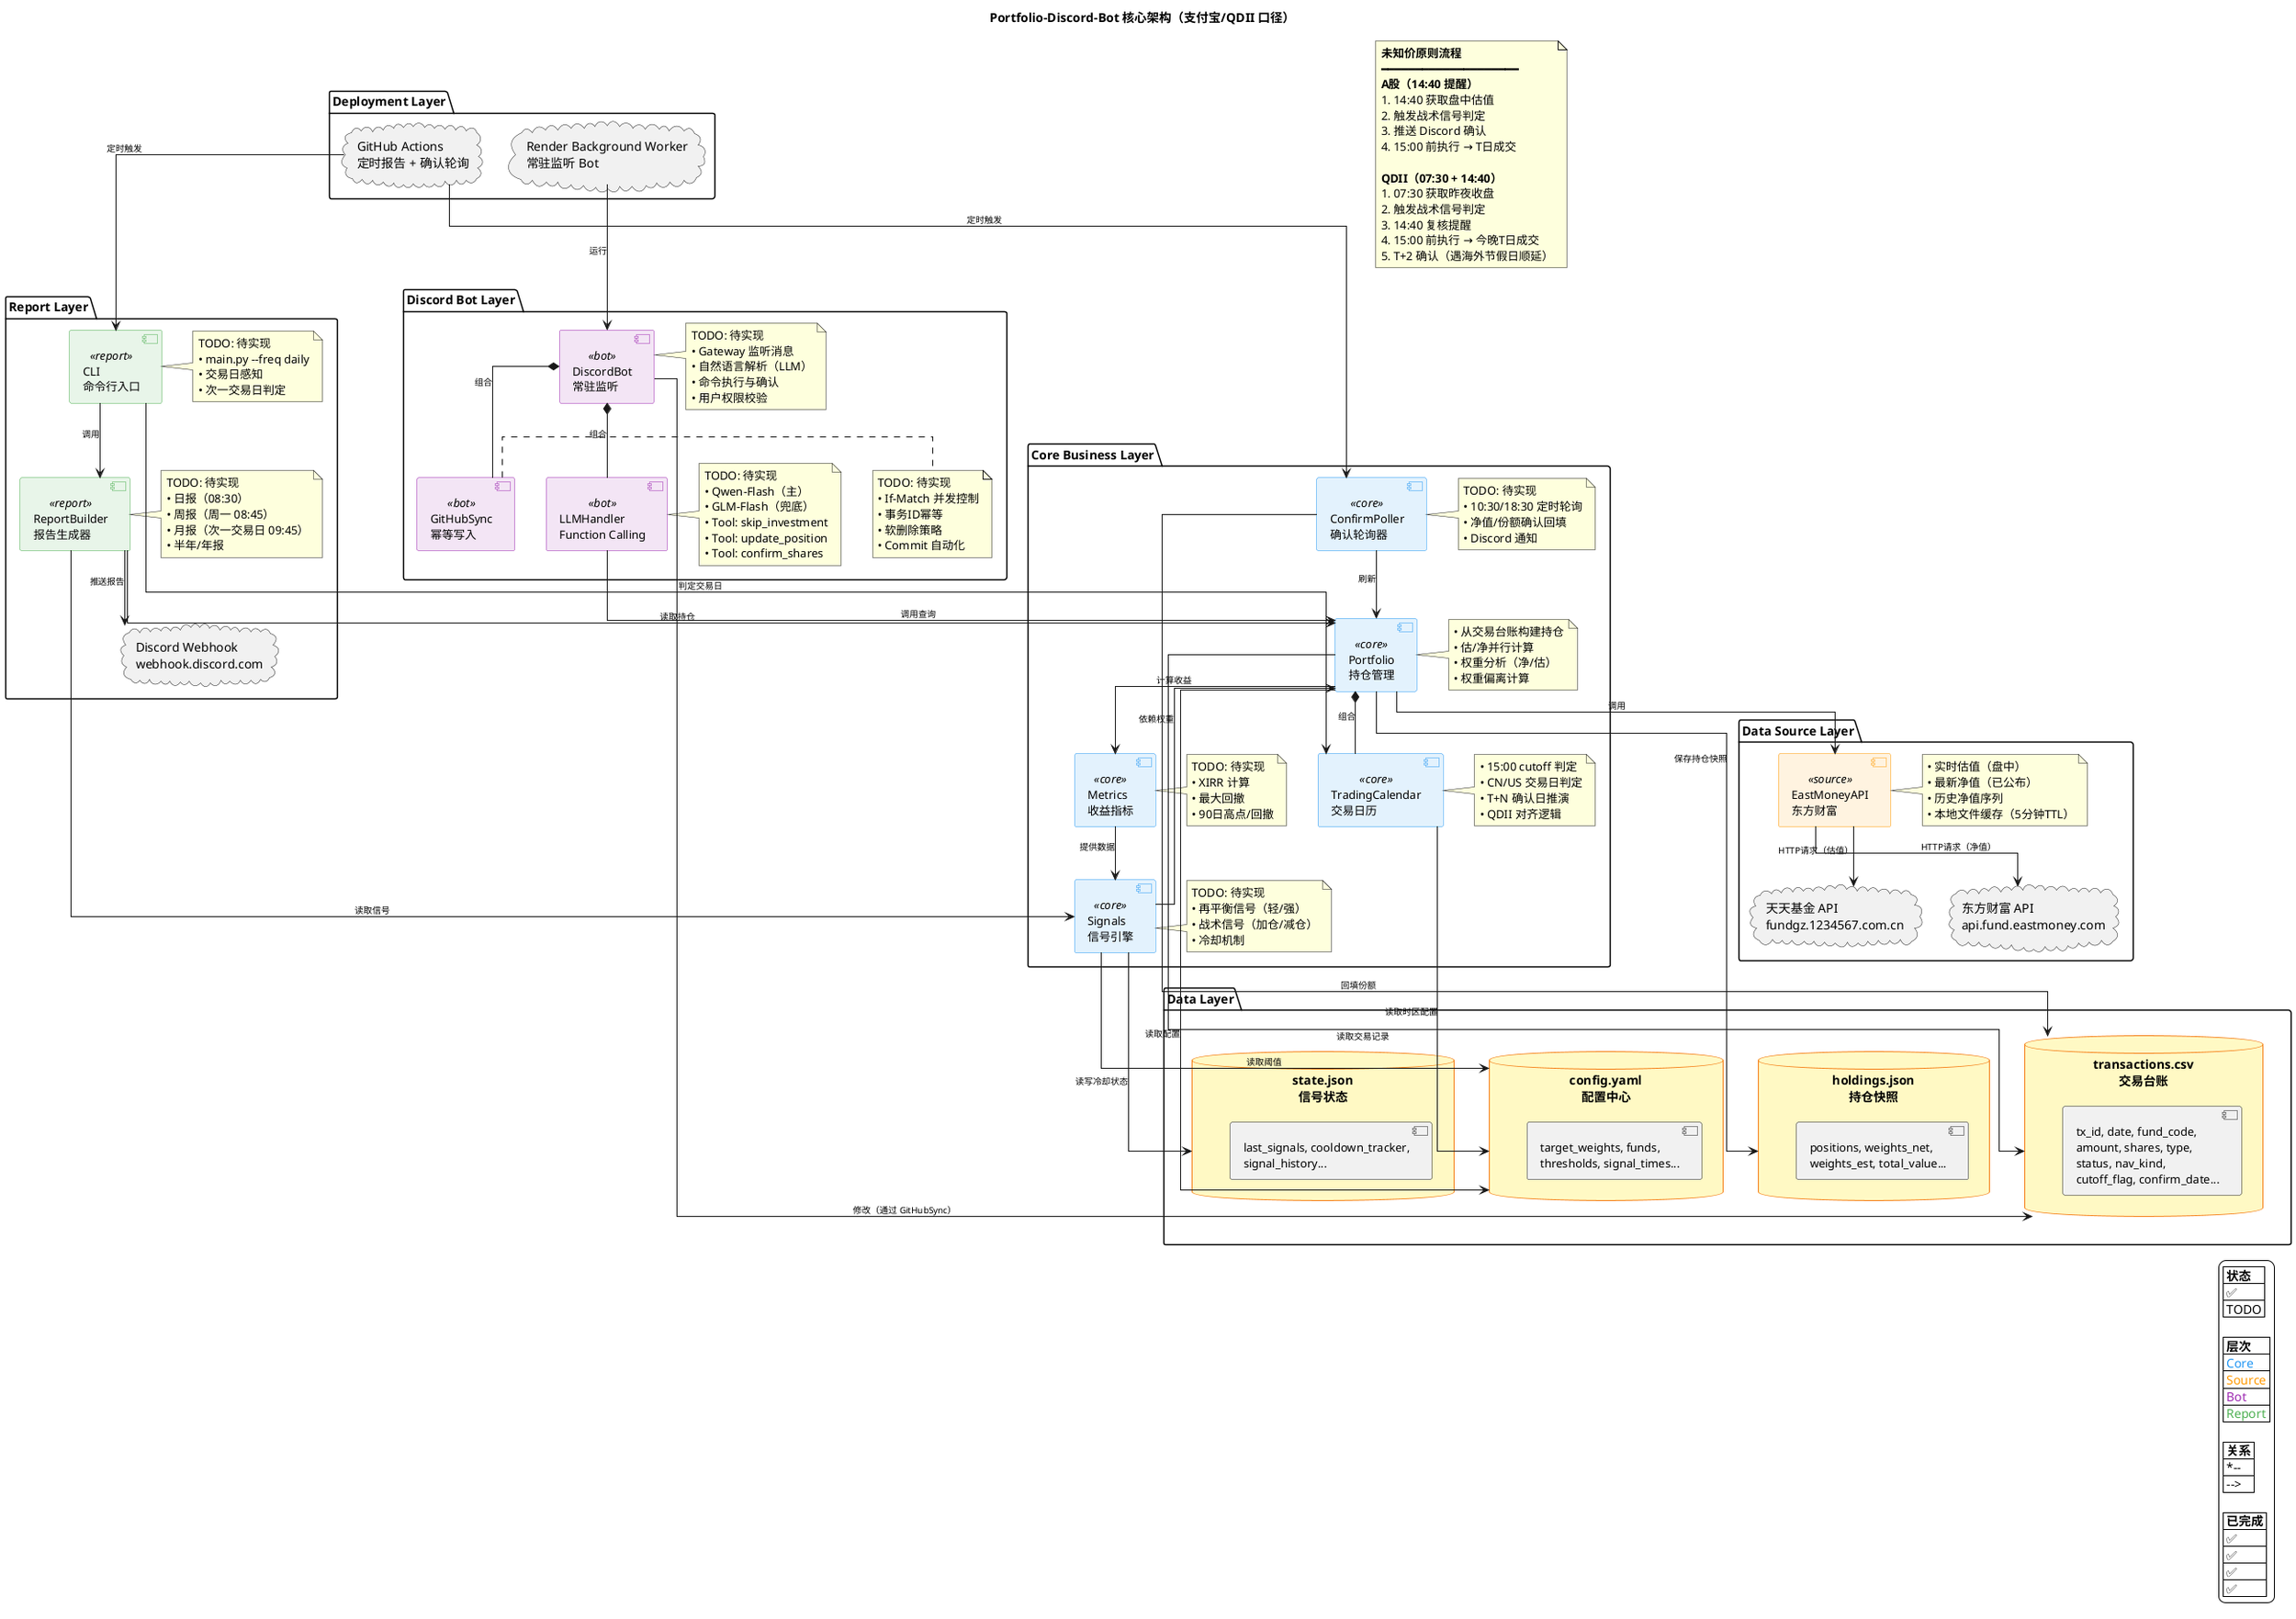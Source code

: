 @startuml Portfolio-Discord-Bot 核心架构
skinparam backgroundColor white
skinparam defaultFontName "PingFang SC,Microsoft YaHei,SimHei,Arial Unicode MS"
skinparam linetype ortho

title Portfolio-Discord-Bot 核心架构（支付宝/QDII 口径）

' 样式定义
skinparam component {
  BackgroundColor<<core>> #E3F2FD
  BorderColor<<core>> #2196F3
  BackgroundColor<<source>> #FFF3E0
  BorderColor<<source>> #FF9800
  BackgroundColor<<bot>> #F3E5F5
  BorderColor<<bot>> #9C27B0
  BackgroundColor<<report>> #E8F5E9
  BorderColor<<report>> #4CAF50
  FontSize 13
}

skinparam database {
  BackgroundColor #FFF9C4
  BorderColor #F57F17
}

skinparam arrow {
  FontSize 10
}

' ============================================================
' 数据层
' ============================================================

package "Data Layer" {
  database "transactions.csv\n交易台账" as TxDB {
    [tx_id, date, fund_code,\namount, shares, type,\nstatus, nav_kind,\ncutoff_flag, confirm_date...]
  }
  
  database "holdings.json\n持仓快照" as HoldingsDB {
    [positions, weights_net,\nweights_est, total_value...]
  }
  
  database "state.json\n信号状态" as StateDB {
    [last_signals, cooldown_tracker,\nsignal_history...]
  }
  
  database "config.yaml\n配置中心" as ConfigDB {
    [target_weights, funds,\nthresholds, signal_times...]
  }
}

' ============================================================
' 核心业务层
' ============================================================

package "Core Business Layer" {
  
  [TradingCalendar\n交易日历] as Calendar <<core>>
  note right of Calendar
    • 15:00 cutoff 判定
    • CN/US 交易日判定
    • T+N 确认日推演
    • QDII 对齐逻辑
  end note
  
  [Portfolio\n持仓管理] as Portfolio <<core>>
  note right of Portfolio
    • 从交易台账构建持仓
    • 估/净并行计算
    • 权重分析（净/估）
    • 权重偏离计算
  end note
  
  [Metrics\n收益指标] as Metrics <<core>>
  note right of Metrics
    TODO: 待实现
    • XIRR 计算
    • 最大回撤
    • 90日高点/回撤
  end note
  
  [Signals\n信号引擎] as Signals <<core>>
  note right of Signals
    TODO: 待实现
    • 再平衡信号（轻/强）
    • 战术信号（加仓/减仓）
    • 冷却机制
  end note
  
  [ConfirmPoller\n确认轮询器] as ConfirmPoller <<core>>
  note right of ConfirmPoller
    TODO: 待实现
    • 10:30/18:30 定时轮询
    • 净值/份额确认回填
    • Discord 通知
  end note
}

' ============================================================
' 数据源层
' ============================================================

package "Data Source Layer" {
  
  [EastMoneyAPI\n东方财富] as EastMoney <<source>>
  note right of EastMoney
    • 实时估值（盘中）
    • 最新净值（已公布）
    • 历史净值序列
    • 本地文件缓存（5分钟TTL）
  end note
  
  cloud "天天基金 API\nfundgz.1234567.com.cn" as TianTian
  cloud "东方财富 API\napi.fund.eastmoney.com" as EastMoneyCloud
}

' ============================================================
' Bot 层（Discord 交互）
' ============================================================

package "Discord Bot Layer" {
  
  [DiscordBot\n常驻监听] as Bot <<bot>>
  note right of Bot
    TODO: 待实现
    • Gateway 监听消息
    • 自然语言解析（LLM）
    • 命令执行与确认
    • 用户权限校验
  end note
  
  [LLMHandler\nFunction Calling] as LLM <<bot>>
  note right of LLM
    TODO: 待实现
    • Qwen-Flash（主）
    • GLM-Flash（兜底）
    • Tool: skip_investment
    • Tool: update_position
    • Tool: confirm_shares
  end note
  
  [GitHubSync\n幂等写入] as GitHubSync <<bot>>
  note right of GitHubSync
    TODO: 待实现
    • If-Match 并发控制
    • 事务ID幂等
    • 软删除策略
    • Commit 自动化
  end note
}

' ============================================================
' 报告层
' ============================================================

package "Report Layer" {
  
  [ReportBuilder\n报告生成器] as ReportBuilder <<report>>
  note right of ReportBuilder
    TODO: 待实现
    • 日报（08:30）
    • 周报（周一 08:45）
    • 月报（次一交易日 09:45）
    • 半年/年报
  end note
  
  [CLI\n命令行入口] as CLI <<report>>
  note right of CLI
    TODO: 待实现
    • main.py --freq daily
    • 交易日感知
    • 次一交易日判定
  end note
  
  cloud "Discord Webhook\nwebhook.discord.com" as DiscordWebhook
}

' ============================================================
' 部署层
' ============================================================

package "Deployment Layer" {
  cloud "Render Background Worker\n常驻监听 Bot" as Render
  cloud "GitHub Actions\n定时报告 + 确认轮询" as GHActions
}

' ============================================================
' 关系：数据层
' ============================================================

ConfigDB -[hidden]right- TxDB
TxDB -[hidden]right- HoldingsDB
HoldingsDB -[hidden]right- StateDB

' ============================================================
' 关系：核心业务层 → 数据层
' ============================================================

Portfolio --> TxDB : 读取交易记录
Portfolio --> HoldingsDB : 保存持仓快照
Portfolio --> ConfigDB : 读取配置

Calendar --> ConfigDB : 读取时区配置

Signals --> StateDB : 读写冷却状态
Signals --> ConfigDB : 读取阈值

' ============================================================
' 关系：核心业务层内部
' ============================================================

Portfolio *-- Calendar : 组合
Portfolio --> EastMoney : 调用
Portfolio --> Metrics : 计算收益
Metrics --> Signals : 提供数据
Signals --> Portfolio : 依赖权重

ConfirmPoller --> Portfolio : 刷新
ConfirmPoller --> TxDB : 回填份额

' ============================================================
' 关系：数据源层
' ============================================================

EastMoney --> TianTian : HTTP请求（估值）
EastMoney --> EastMoneyCloud : HTTP请求（净值）

' ============================================================
' 关系：Bot 层
' ============================================================

Bot *-- LLM : 组合
Bot *-- GitHubSync : 组合
Bot --> TxDB : 修改（通过 GitHubSync）
LLM --> Portfolio : 调用查询

' ============================================================
' 关系：报告层
' ============================================================

ReportBuilder --> Portfolio : 读取持仓
ReportBuilder --> Signals : 读取信号
ReportBuilder --> DiscordWebhook : 推送报告

CLI --> ReportBuilder : 调用
CLI --> Calendar : 判定交易日

' ============================================================
' 关系：部署层
' ============================================================

Render --> Bot : 运行
GHActions --> CLI : 定时触发
GHActions --> ConfirmPoller : 定时触发

' ============================================================
' 数据流：未知价原则（关键路径）
' ============================================================

together {
  note as N1
    <b>未知价原则流程</b>
    ━━━━━━━━━━━━━━━━━━━━
    <b>A股（14:40 提醒）</b>
    1. 14:40 获取盘中估值
    2. 触发战术信号判定
    3. 推送 Discord 确认
    4. 15:00 前执行 → T日成交
    
    <b>QDII（07:30 + 14:40）</b>
    1. 07:30 获取昨夜收盘
    2. 触发战术信号判定
    3. 14:40 复核提醒
    4. 15:00 前执行 → 今晚T日成交
    5. T+2 确认（遇海外节假日顺延）
  end note
}

' ============================================================
' 图例
' ============================================================

legend right
  |= 状态 |
  | ✅ | 已实现 |
  | TODO | 待实现 |
  
  |= 层次 |
  | <color:#2196F3>Core</color> | 核心业务 |
  | <color:#FF9800>Source</color> | 数据源 |
  | <color:#9C27B0>Bot</color> | Discord交互 |
  | <color:#4CAF50>Report</color> | 报告生成 |
  
  |= 关系 |
  | *-- | 组合 |
  | --> | 依赖/调用 |
  
  |= 已完成 |
  | ✅ | TradingCalendar |
  | ✅ | EastMoneyAPI |
  | ✅ | Portfolio |
  | ✅ | ConfigLoader |
endlegend

@enduml

